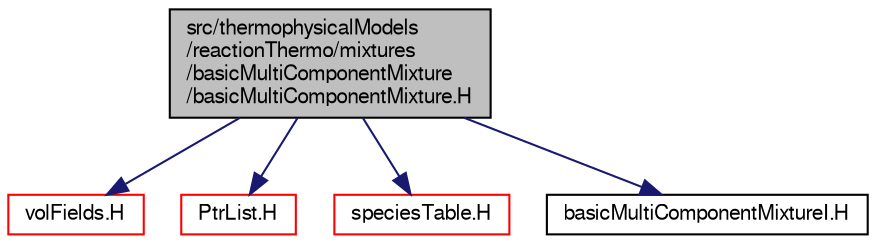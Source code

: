 digraph "src/thermophysicalModels/reactionThermo/mixtures/basicMultiComponentMixture/basicMultiComponentMixture.H"
{
  bgcolor="transparent";
  edge [fontname="FreeSans",fontsize="10",labelfontname="FreeSans",labelfontsize="10"];
  node [fontname="FreeSans",fontsize="10",shape=record];
  Node0 [label="src/thermophysicalModels\l/reactionThermo/mixtures\l/basicMultiComponentMixture\l/basicMultiComponentMixture.H",height=0.2,width=0.4,color="black", fillcolor="grey75", style="filled", fontcolor="black"];
  Node0 -> Node1 [color="midnightblue",fontsize="10",style="solid",fontname="FreeSans"];
  Node1 [label="volFields.H",height=0.2,width=0.4,color="red",URL="$a02750.html"];
  Node0 -> Node100 [color="midnightblue",fontsize="10",style="solid",fontname="FreeSans"];
  Node100 [label="PtrList.H",height=0.2,width=0.4,color="red",URL="$a08717.html"];
  Node0 -> Node300 [color="midnightblue",fontsize="10",style="solid",fontname="FreeSans"];
  Node300 [label="speciesTable.H",height=0.2,width=0.4,color="red",URL="$a16595.html"];
  Node0 -> Node303 [color="midnightblue",fontsize="10",style="solid",fontname="FreeSans"];
  Node303 [label="basicMultiComponentMixtureI.H",height=0.2,width=0.4,color="black",URL="$a16163.html"];
}
